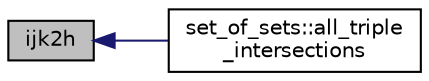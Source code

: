 digraph "ijk2h"
{
  edge [fontname="Helvetica",fontsize="10",labelfontname="Helvetica",labelfontsize="10"];
  node [fontname="Helvetica",fontsize="10",shape=record];
  rankdir="LR";
  Node696 [label="ijk2h",height=0.2,width=0.4,color="black", fillcolor="grey75", style="filled", fontcolor="black"];
  Node696 -> Node697 [dir="back",color="midnightblue",fontsize="10",style="solid",fontname="Helvetica"];
  Node697 [label="set_of_sets::all_triple\l_intersections",height=0.2,width=0.4,color="black", fillcolor="white", style="filled",URL="$da/dd6/classset__of__sets.html#aec727ebd1a06dfa3307b07179770d4bf"];
}
